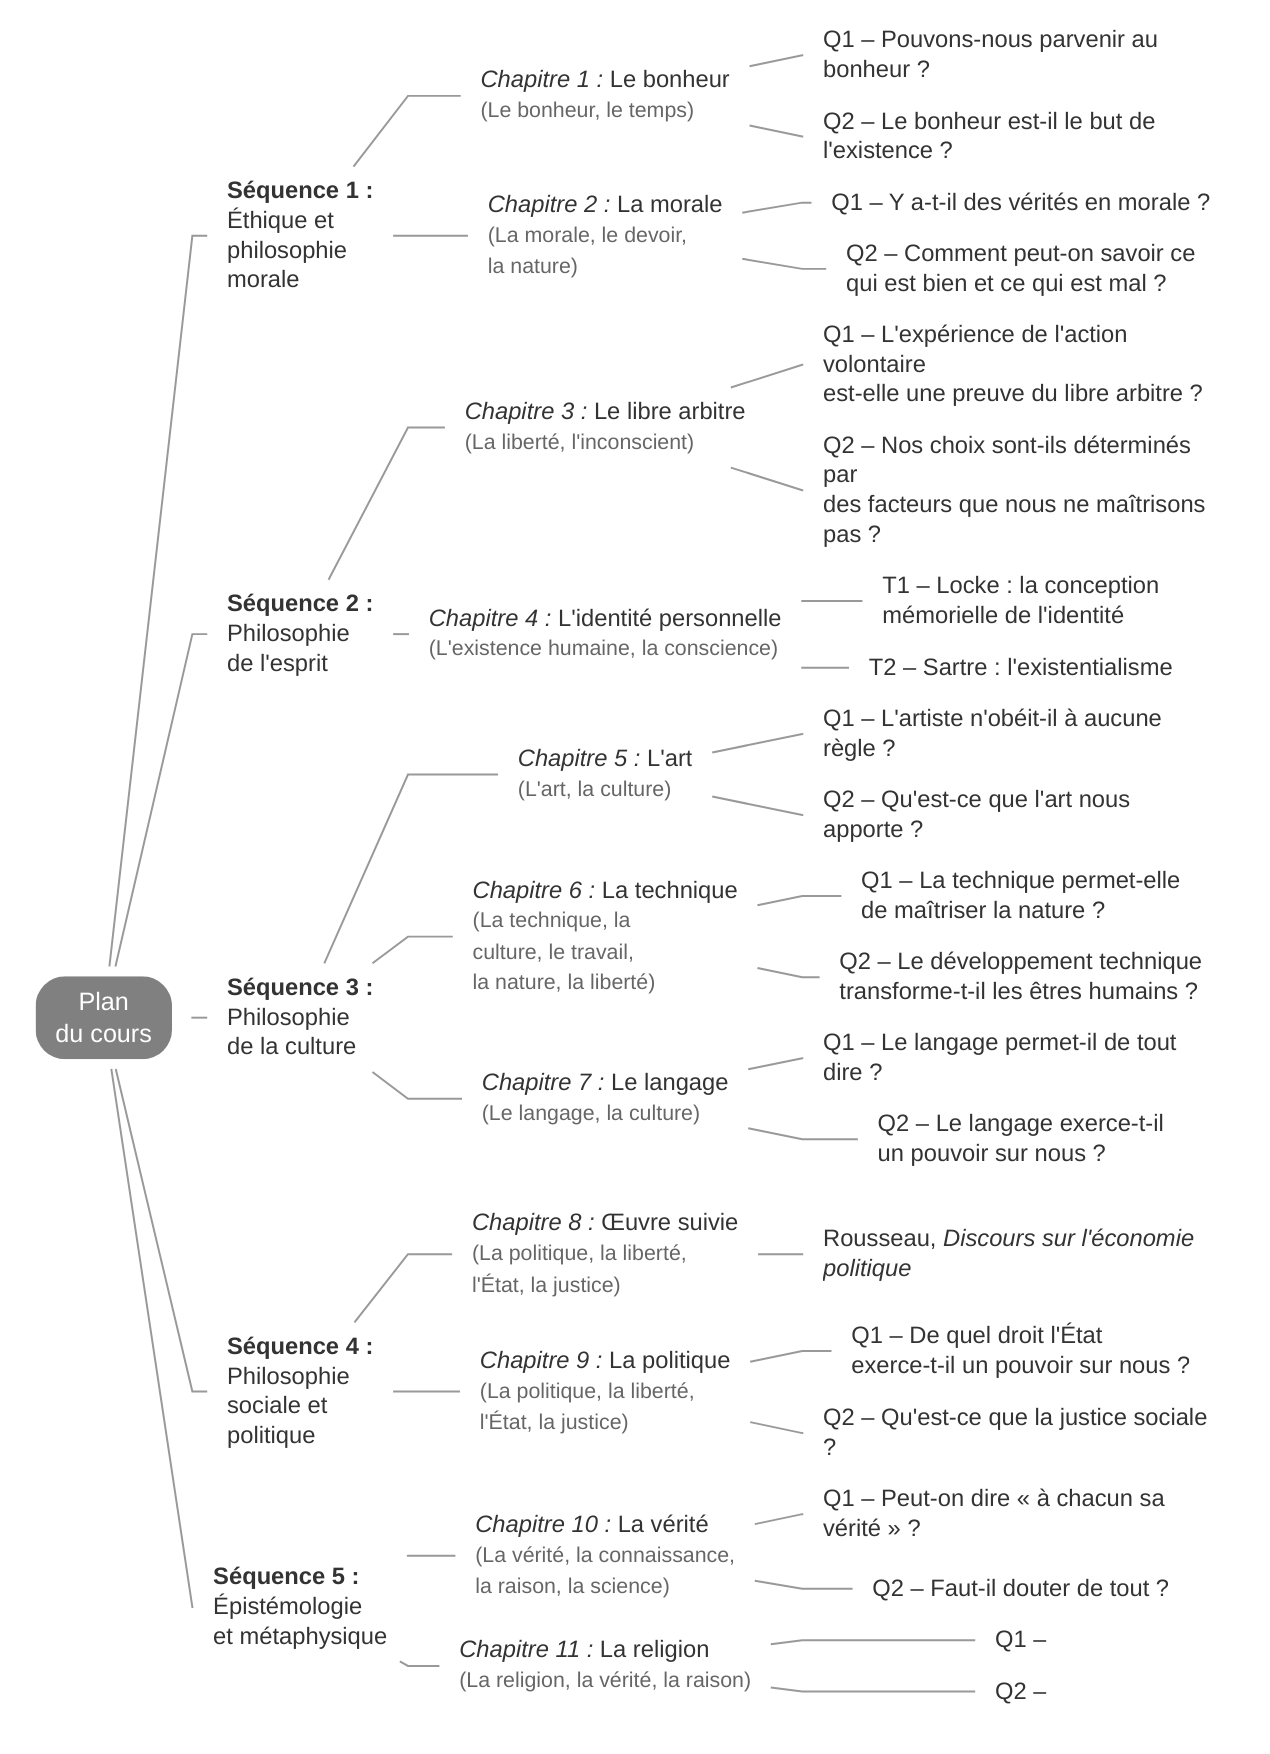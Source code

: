 %%{init{"theme":"base","themeCSS":"* {line-height:1.25em!important; font-size:12px; text-align:left!important; } span span{color:#666; font-size:0.9em;}  g[id*=\"A\"] * {font-size:1.01em;}  g[id*=\"V\"] * {color:transparent} .edge-thickness-normal{stroke-width:1px; stroke:#999;} .edge-thickness-thick{stroke-width:1px!important} .edge-pattern-dotted{stroke:transparent} mark {background-color:grey; color:white; display:block; text-align:center!important; padding:5px 10px; border-radius:15px}","themeVariables":{"secondaryColor":"transparent","primaryColor":"transparent","primaryBorderColor":"transparent"},"flowchart":{"htmlLabels":true,"padding":5,"rankSpacing":1,"nodeSpacing":1,"curve":"linear"}} }%%
flowchart LR

A[<mark>Plan <br>du cours</mark>]

B1[<b>Séquence 1 :</b></b><br> Éthique et <br> philosophie<br>  morale]
B2[<b>Séquence 2 :</b><br> Philosophie <br> de l'esprit]
B3[<b>Séquence 3 :</b><br> Philosophie<br> de la culture]
B4[<b>Séquence 4 :</b><br> Philosophie<br>sociale et <br>politique]
B5[<b>Séquence 5 :</b><br>Épistémologie <br>et métaphysique]

A --- B1 & B2 & B3 & B4 & B5

B1 --- C1 & C2
B1 -.- V1
B2 --- C3 & C4
B2 -.- V2
B3 --- C5 & C6 & C7
B3 -.- V3
B4 --- C8 & C9
B4 -.- V4
B5 --- C10 & C11

C1["<i>Chapitre 1 :</i> Le bonheur<br><span>(Le bonheur, le temps)</span>"]
C2["<i>Chapitre 2 :</i> La morale<br><span>(La morale, le devoir,<br>la nature)</span>"]

C3["<i>Chapitre 3 :</i> Le libre arbitre<br><span>(La liberté, l'inconscient)</span>"]
C4["<i>Chapitre 4 :</i> L'identité personnelle<br><span>(L'existence humaine, la  conscience)</span>"]

C5["<i>Chapitre 5 :</i> L'art<br><span>(L'art, la culture)</span>"]
C6["<i>Chapitre 6 :</i> La technique<br><span>(La technique, la<br>culture, le travail,<br>la nature, la liberté)</span>"]
C7["<i>Chapitre 7 :</i> Le langage<br><span>(Le langage, la culture)</span>"]

C8["<i>Chapitre 8 :</i> Œuvre suivie<br><span>(La politique, la liberté,<br> l'#Eacute;tat, la justice)</span>"]
C9["<i>Chapitre 9 :</i> La politique<br><span>(La politique, la liberté,<br> l'#Eacute;tat, la justice)</span>"]

C10["<i>Chapitre 10 :</i> La vérité<br><span>(La vérité, la connaissance, <br>la raison, la science)</span>"]
C11["<i>Chapitre 11 :</i> La religion<br><span>(La religion, la vérité, la raison)</span>"]

C1 --- D1a & D1b
C2 --- D2a & D2b
C3 --- D3a & D3b
C4 --- D4a & D4b
C5 --- D5a & D5b
C6 --- D6a & D6b
C7 --- D7a & D7b
C8 --- D8
C9 --- D9a & D9b
C10 --- D10a & D10b
C11 --- D11a & D11b

D1a["Q1 – Pouvons-nous parvenir au bonheur ?"]
D1b["Q2 – Le bonheur est-il le but de l'existence ?"]
D2a["Q1 – Y a-t-il des vérités en morale ?"]
D2b["Q2 – Comment peut-on savoir ce <br>qui est bien et ce qui est mal ?"]
D3a["Q1 – L'expérience de l'action volontaire <br>est-elle une preuve du libre arbitre ?"]
D3b["Q2 – Nos choix sont-ils déterminés par <br>des facteurs que nous ne maîtrisons pas ?"]
D4a["T1 – Locke : la conception <br>mémorielle de l'identité"]
D4b["T2 – Sartre : l'existentialisme"]
D5a["Q1 – L'artiste n'obéit-il à aucune règle ?"]
D5b["Q2 – Qu'est-ce que l'art nous apporte ?"]
D6a["Q1 – La technique permet-elle <br>de maîtriser la nature ?"]
D6b["Q2 – Le développement technique <br>transforme-t-il les êtres humains ?"]
D7a["Q1 – Le langage permet-il de tout dire ?"]
D7b["Q2 – Le langage exerce-t-il<br> un pouvoir sur nous ?"]
D8["Rousseau, <i>Discours sur l'économie politique</i>"]
D9a["Q1 – De quel droit l'État <br>exerce-t-il un pouvoir sur nous ?"]
D9b["Q2 – Qu'est-ce que la justice sociale ?"]
D10a["Q1 – Peut-on dire « à chacun sa vérité » ?"]
D10b["Q2 – Faut-il douter de tout ?"]
D11a["Q1 – "]
D11b["Q2 – "]